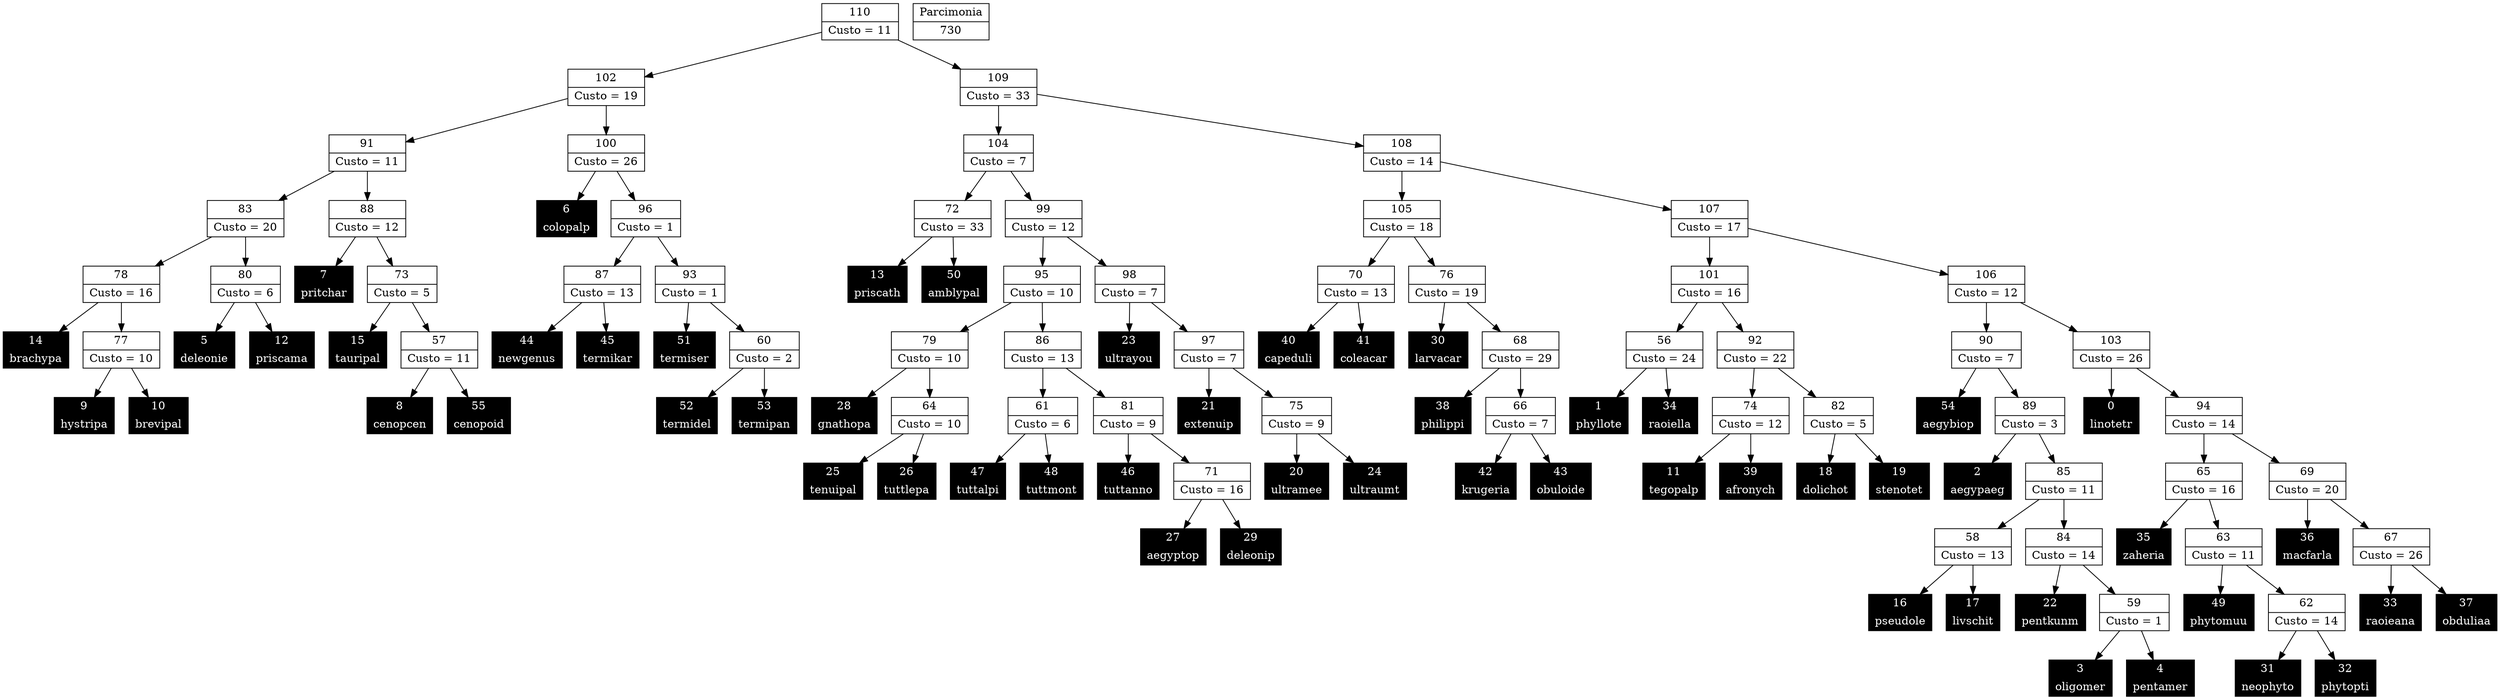 Digraph G {
0 [shape="record", label="{0 | linotetr}",style=filled, color=black, fontcolor=white,fontsize=14, height=0.5]
1 [shape="record", label="{1 | phyllote}",style=filled, color=black, fontcolor=white,fontsize=14, height=0.5]
2 [shape="record", label="{2 | aegypaeg}",style=filled, color=black, fontcolor=white,fontsize=14, height=0.5]
3 [shape="record", label="{3 | oligomer}",style=filled, color=black, fontcolor=white,fontsize=14, height=0.5]
4 [shape="record", label="{4 | pentamer}",style=filled, color=black, fontcolor=white,fontsize=14, height=0.5]
5 [shape="record", label="{5 | deleonie}",style=filled, color=black, fontcolor=white,fontsize=14, height=0.5]
6 [shape="record", label="{6 | colopalp}",style=filled, color=black, fontcolor=white,fontsize=14, height=0.5]
7 [shape="record", label="{7 | pritchar}",style=filled, color=black, fontcolor=white,fontsize=14, height=0.5]
8 [shape="record", label="{8 | cenopcen}",style=filled, color=black, fontcolor=white,fontsize=14, height=0.5]
9 [shape="record", label="{9 | hystripa}",style=filled, color=black, fontcolor=white,fontsize=14, height=0.5]
10 [shape="record", label="{10 | brevipal}",style=filled, color=black, fontcolor=white,fontsize=14, height=0.5]
11 [shape="record", label="{11 | tegopalp}",style=filled, color=black, fontcolor=white,fontsize=14, height=0.5]
12 [shape="record", label="{12 | priscama}",style=filled, color=black, fontcolor=white,fontsize=14, height=0.5]
13 [shape="record", label="{13 | priscath}",style=filled, color=black, fontcolor=white,fontsize=14, height=0.5]
14 [shape="record", label="{14 | brachypa}",style=filled, color=black, fontcolor=white,fontsize=14, height=0.5]
15 [shape="record", label="{15 | tauripal}",style=filled, color=black, fontcolor=white,fontsize=14, height=0.5]
16 [shape="record", label="{16 | pseudole}",style=filled, color=black, fontcolor=white,fontsize=14, height=0.5]
17 [shape="record", label="{17 | livschit}",style=filled, color=black, fontcolor=white,fontsize=14, height=0.5]
18 [shape="record", label="{18 | dolichot}",style=filled, color=black, fontcolor=white,fontsize=14, height=0.5]
19 [shape="record", label="{19 | stenotet}",style=filled, color=black, fontcolor=white,fontsize=14, height=0.5]
20 [shape="record", label="{20 | ultramee}",style=filled, color=black, fontcolor=white,fontsize=14, height=0.5]
21 [shape="record", label="{21 | extenuip}",style=filled, color=black, fontcolor=white,fontsize=14, height=0.5]
22 [shape="record", label="{22 | pentkunm}",style=filled, color=black, fontcolor=white,fontsize=14, height=0.5]
23 [shape="record", label="{23 | ultrayou}",style=filled, color=black, fontcolor=white,fontsize=14, height=0.5]
24 [shape="record", label="{24 | ultraumt}",style=filled, color=black, fontcolor=white,fontsize=14, height=0.5]
25 [shape="record", label="{25 | tenuipal}",style=filled, color=black, fontcolor=white,fontsize=14, height=0.5]
26 [shape="record", label="{26 | tuttlepa}",style=filled, color=black, fontcolor=white,fontsize=14, height=0.5]
27 [shape="record", label="{27 | aegyptop}",style=filled, color=black, fontcolor=white,fontsize=14, height=0.5]
28 [shape="record", label="{28 | gnathopa}",style=filled, color=black, fontcolor=white,fontsize=14, height=0.5]
29 [shape="record", label="{29 | deleonip}",style=filled, color=black, fontcolor=white,fontsize=14, height=0.5]
30 [shape="record", label="{30 | larvacar}",style=filled, color=black, fontcolor=white,fontsize=14, height=0.5]
31 [shape="record", label="{31 | neophyto}",style=filled, color=black, fontcolor=white,fontsize=14, height=0.5]
32 [shape="record", label="{32 | phytopti}",style=filled, color=black, fontcolor=white,fontsize=14, height=0.5]
33 [shape="record", label="{33 | raoieana}",style=filled, color=black, fontcolor=white,fontsize=14, height=0.5]
34 [shape="record", label="{34 | raoiella}",style=filled, color=black, fontcolor=white,fontsize=14, height=0.5]
35 [shape="record", label="{35 | zaheria}",style=filled, color=black, fontcolor=white,fontsize=14, height=0.5]
36 [shape="record", label="{36 | macfarla}",style=filled, color=black, fontcolor=white,fontsize=14, height=0.5]
37 [shape="record", label="{37 | obduliaa}",style=filled, color=black, fontcolor=white,fontsize=14, height=0.5]
38 [shape="record", label="{38 | philippi}",style=filled, color=black, fontcolor=white,fontsize=14, height=0.5]
39 [shape="record", label="{39 | afronych}",style=filled, color=black, fontcolor=white,fontsize=14, height=0.5]
40 [shape="record", label="{40 | capeduli}",style=filled, color=black, fontcolor=white,fontsize=14, height=0.5]
41 [shape="record", label="{41 | coleacar}",style=filled, color=black, fontcolor=white,fontsize=14, height=0.5]
42 [shape="record", label="{42 | krugeria}",style=filled, color=black, fontcolor=white,fontsize=14, height=0.5]
43 [shape="record", label="{43 | obuloide}",style=filled, color=black, fontcolor=white,fontsize=14, height=0.5]
44 [shape="record", label="{44 | newgenus}",style=filled, color=black, fontcolor=white,fontsize=14, height=0.5]
45 [shape="record", label="{45 | termikar}",style=filled, color=black, fontcolor=white,fontsize=14, height=0.5]
46 [shape="record", label="{46 | tuttanno}",style=filled, color=black, fontcolor=white,fontsize=14, height=0.5]
47 [shape="record", label="{47 | tuttalpi}",style=filled, color=black, fontcolor=white,fontsize=14, height=0.5]
48 [shape="record", label="{48 | tuttmont}",style=filled, color=black, fontcolor=white,fontsize=14, height=0.5]
49 [shape="record", label="{49 | phytomuu}",style=filled, color=black, fontcolor=white,fontsize=14, height=0.5]
50 [shape="record", label="{50 | amblypal}",style=filled, color=black, fontcolor=white,fontsize=14, height=0.5]
51 [shape="record", label="{51 | termiser}",style=filled, color=black, fontcolor=white,fontsize=14, height=0.5]
52 [shape="record", label="{52 | termidel}",style=filled, color=black, fontcolor=white,fontsize=14, height=0.5]
53 [shape="record", label="{53 | termipan}",style=filled, color=black, fontcolor=white,fontsize=14, height=0.5]
54 [shape="record", label="{54 | aegybiop}",style=filled, color=black, fontcolor=white,fontsize=14, height=0.5]
55 [shape="record", label="{55 | cenopoid}",style=filled, color=black, fontcolor=white,fontsize=14, height=0.5]
56 [shape="record", label="{56|Custo = 24}"]
57 [shape="record", label="{57|Custo = 11}"]
58 [shape="record", label="{58|Custo = 13}"]
59 [shape="record", label="{59|Custo = 1}"]
60 [shape="record", label="{60|Custo = 2}"]
61 [shape="record", label="{61|Custo = 6}"]
62 [shape="record", label="{62|Custo = 14}"]
63 [shape="record", label="{63|Custo = 11}"]
64 [shape="record", label="{64|Custo = 10}"]
65 [shape="record", label="{65|Custo = 16}"]
66 [shape="record", label="{66|Custo = 7}"]
67 [shape="record", label="{67|Custo = 26}"]
68 [shape="record", label="{68|Custo = 29}"]
69 [shape="record", label="{69|Custo = 20}"]
70 [shape="record", label="{70|Custo = 13}"]
71 [shape="record", label="{71|Custo = 16}"]
72 [shape="record", label="{72|Custo = 33}"]
73 [shape="record", label="{73|Custo = 5}"]
74 [shape="record", label="{74|Custo = 12}"]
75 [shape="record", label="{75|Custo = 9}"]
76 [shape="record", label="{76|Custo = 19}"]
77 [shape="record", label="{77|Custo = 10}"]
78 [shape="record", label="{78|Custo = 16}"]
79 [shape="record", label="{79|Custo = 10}"]
80 [shape="record", label="{80|Custo = 6}"]
81 [shape="record", label="{81|Custo = 9}"]
82 [shape="record", label="{82|Custo = 5}"]
83 [shape="record", label="{83|Custo = 20}"]
84 [shape="record", label="{84|Custo = 14}"]
85 [shape="record", label="{85|Custo = 11}"]
86 [shape="record", label="{86|Custo = 13}"]
87 [shape="record", label="{87|Custo = 13}"]
88 [shape="record", label="{88|Custo = 12}"]
89 [shape="record", label="{89|Custo = 3}"]
90 [shape="record", label="{90|Custo = 7}"]
91 [shape="record", label="{91|Custo = 11}"]
92 [shape="record", label="{92|Custo = 22}"]
93 [shape="record", label="{93|Custo = 1}"]
94 [shape="record", label="{94|Custo = 14}"]
95 [shape="record", label="{95|Custo = 10}"]
96 [shape="record", label="{96|Custo = 1}"]
97 [shape="record", label="{97|Custo = 7}"]
98 [shape="record", label="{98|Custo = 7}"]
99 [shape="record", label="{99|Custo = 12}"]
100 [shape="record", label="{100|Custo = 26}"]
101 [shape="record", label="{101|Custo = 16}"]
102 [shape="record", label="{102|Custo = 19}"]
103 [shape="record", label="{103|Custo = 26}"]
104 [shape="record", label="{104|Custo = 7}"]
105 [shape="record", label="{105|Custo = 18}"]
106 [shape="record", label="{106|Custo = 12}"]
107 [shape="record", label="{107|Custo = 17}"]
108 [shape="record", label="{108|Custo = 14}"]
109 [shape="record", label="{109|Custo = 33}"]
110 [shape="record", label="{110|Custo = 11}"]

56->34
56->1
57->55
57->8
58->17
58->16
59->4
59->3
60->53
60->52
61->48
61->47
62->32
62->31
63->62
63->49
64->26
64->25
65->63
65->35
66->43
66->42
67->37
67->33
68->66
68->38
69->67
69->36
70->41
70->40
71->29
71->27
72->50
72->13
73->57
73->15
74->39
74->11
75->24
75->20
76->68
76->30
77->10
77->9
78->77
78->14
79->64
79->28
80->12
80->5
81->71
81->46
82->19
82->18
83->80
83->78
84->59
84->22
85->84
85->58
86->81
86->61
87->45
87->44
88->73
88->7
89->85
89->2
90->89
90->54
91->88
91->83
92->82
92->74
93->60
93->51
94->69
94->65
95->86
95->79
96->93
96->87
97->75
97->21
98->97
98->23
99->98
99->95
100->96
100->6
101->92
101->56
102->100
102->91
103->94
103->0
104->99
104->72
105->76
105->70
106->103
106->90
107->106
107->101
108->107
108->105
109->108
109->104
110->109
110->102

730 [shape="record", label="{Parcimonia|730}"]
}